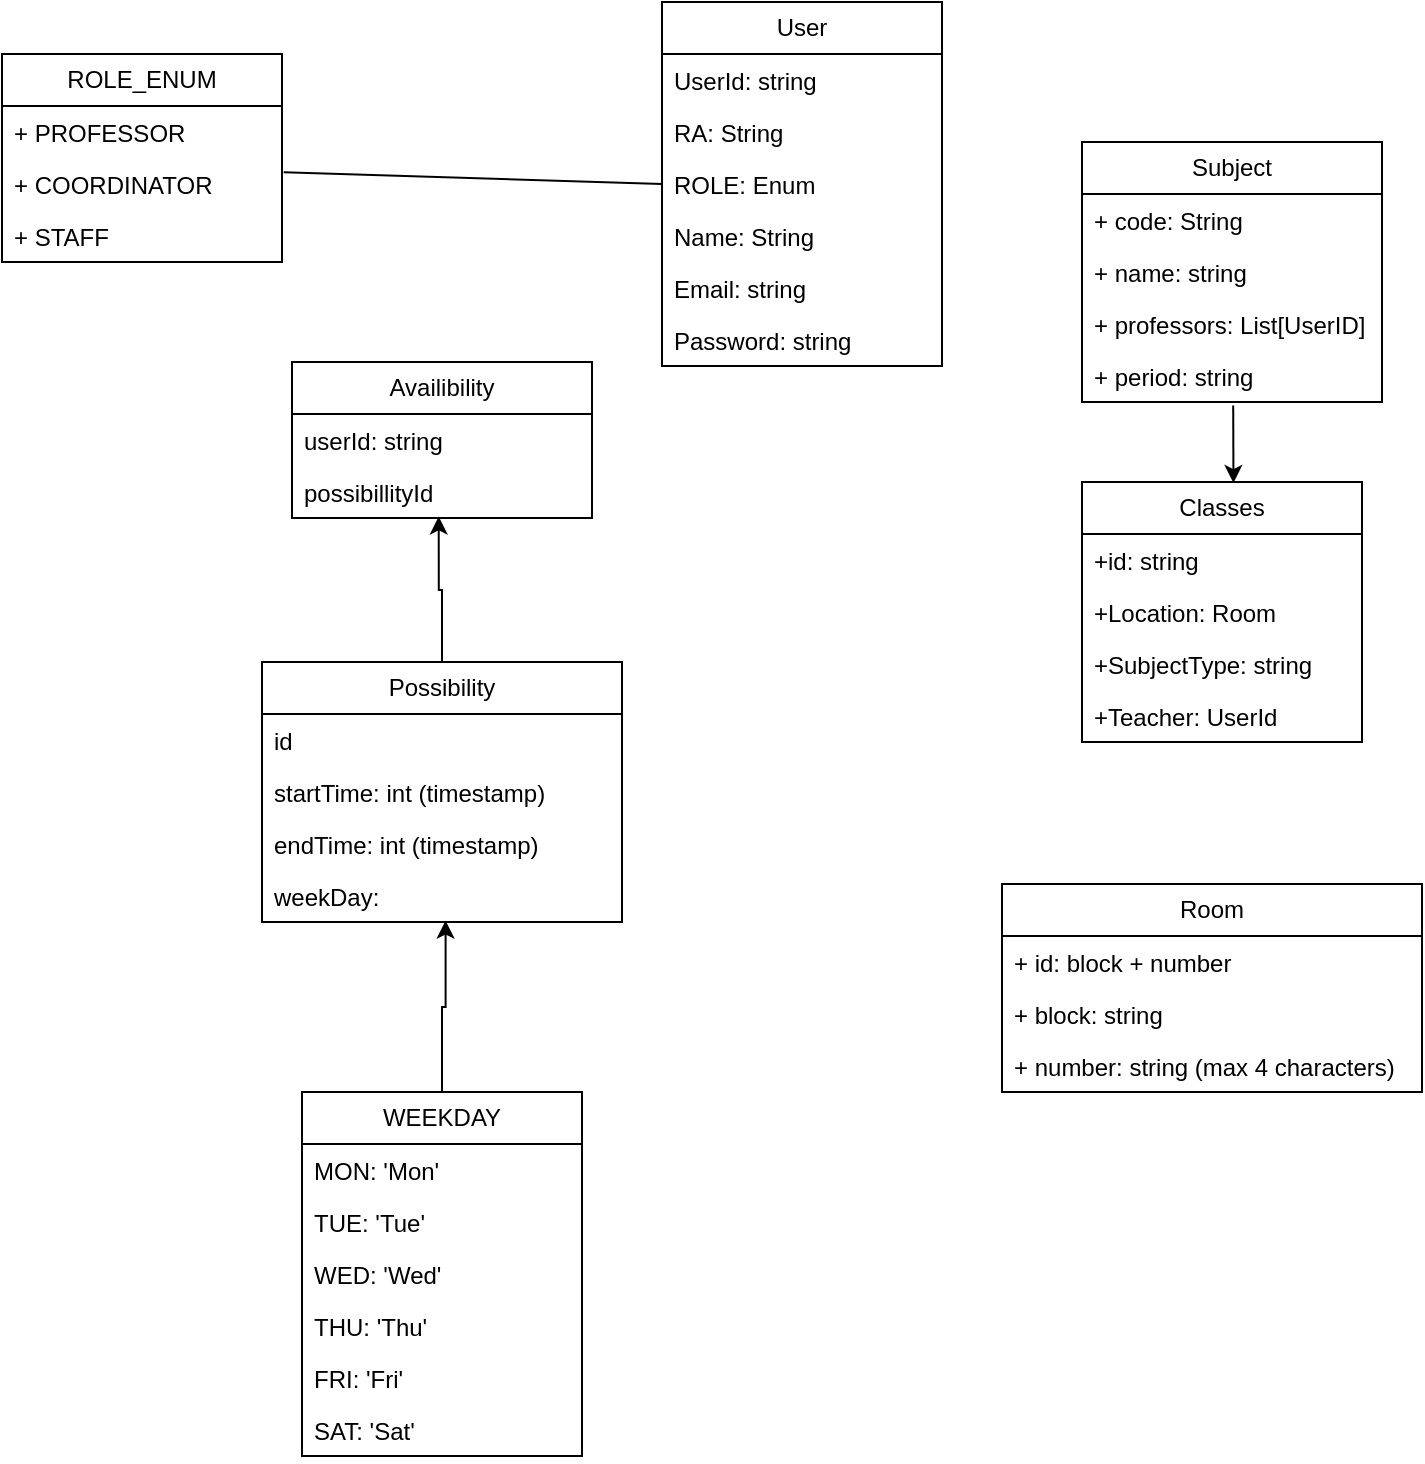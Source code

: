 <mxfile version="24.4.9" type="google">
  <diagram name="Página-1" id="IHzaLdeOFtBkrN-kL38t">
    <mxGraphModel grid="1" page="1" gridSize="10" guides="1" tooltips="1" connect="1" arrows="1" fold="1" pageScale="1" pageWidth="827" pageHeight="1169" math="0" shadow="0">
      <root>
        <mxCell id="0" />
        <mxCell id="1" parent="0" />
        <mxCell id="LT8aUoQQXbuHR3QGhIIL-1" value="User" style="swimlane;fontStyle=0;childLayout=stackLayout;horizontal=1;startSize=26;fillColor=none;horizontalStack=0;resizeParent=1;resizeParentMax=0;resizeLast=0;collapsible=1;marginBottom=0;whiteSpace=wrap;html=1;" vertex="1" parent="1">
          <mxGeometry x="390" y="40" width="140" height="182" as="geometry" />
        </mxCell>
        <mxCell id="LT8aUoQQXbuHR3QGhIIL-3" value="UserId: string" style="text;strokeColor=none;fillColor=none;align=left;verticalAlign=top;spacingLeft=4;spacingRight=4;overflow=hidden;rotatable=0;points=[[0,0.5],[1,0.5]];portConstraint=eastwest;whiteSpace=wrap;html=1;" vertex="1" parent="LT8aUoQQXbuHR3QGhIIL-1">
          <mxGeometry y="26" width="140" height="26" as="geometry" />
        </mxCell>
        <mxCell id="LT8aUoQQXbuHR3QGhIIL-4" value="RA: String" style="text;strokeColor=none;fillColor=none;align=left;verticalAlign=top;spacingLeft=4;spacingRight=4;overflow=hidden;rotatable=0;points=[[0,0.5],[1,0.5]];portConstraint=eastwest;whiteSpace=wrap;html=1;" vertex="1" parent="LT8aUoQQXbuHR3QGhIIL-1">
          <mxGeometry y="52" width="140" height="26" as="geometry" />
        </mxCell>
        <mxCell id="LT8aUoQQXbuHR3QGhIIL-25" value="ROLE: Enum" style="text;strokeColor=none;fillColor=none;align=left;verticalAlign=top;spacingLeft=4;spacingRight=4;overflow=hidden;rotatable=0;points=[[0,0.5],[1,0.5]];portConstraint=eastwest;whiteSpace=wrap;html=1;" vertex="1" parent="LT8aUoQQXbuHR3QGhIIL-1">
          <mxGeometry y="78" width="140" height="26" as="geometry" />
        </mxCell>
        <mxCell id="LT8aUoQQXbuHR3QGhIIL-37" value="Name: String" style="text;strokeColor=none;fillColor=none;align=left;verticalAlign=top;spacingLeft=4;spacingRight=4;overflow=hidden;rotatable=0;points=[[0,0.5],[1,0.5]];portConstraint=eastwest;whiteSpace=wrap;html=1;" vertex="1" parent="LT8aUoQQXbuHR3QGhIIL-1">
          <mxGeometry y="104" width="140" height="26" as="geometry" />
        </mxCell>
        <mxCell id="LT8aUoQQXbuHR3QGhIIL-38" value="Email: string" style="text;strokeColor=none;fillColor=none;align=left;verticalAlign=top;spacingLeft=4;spacingRight=4;overflow=hidden;rotatable=0;points=[[0,0.5],[1,0.5]];portConstraint=eastwest;whiteSpace=wrap;html=1;" vertex="1" parent="LT8aUoQQXbuHR3QGhIIL-1">
          <mxGeometry y="130" width="140" height="26" as="geometry" />
        </mxCell>
        <mxCell id="LT8aUoQQXbuHR3QGhIIL-44" value="Password: string" style="text;strokeColor=none;fillColor=none;align=left;verticalAlign=top;spacingLeft=4;spacingRight=4;overflow=hidden;rotatable=0;points=[[0,0.5],[1,0.5]];portConstraint=eastwest;whiteSpace=wrap;html=1;" vertex="1" parent="LT8aUoQQXbuHR3QGhIIL-1">
          <mxGeometry y="156" width="140" height="26" as="geometry" />
        </mxCell>
        <mxCell id="LT8aUoQQXbuHR3QGhIIL-13" value="Room" style="swimlane;fontStyle=0;childLayout=stackLayout;horizontal=1;startSize=26;fillColor=none;horizontalStack=0;resizeParent=1;resizeParentMax=0;resizeLast=0;collapsible=1;marginBottom=0;whiteSpace=wrap;html=1;" vertex="1" parent="1">
          <mxGeometry x="560" y="481" width="210" height="104" as="geometry" />
        </mxCell>
        <mxCell id="LT8aUoQQXbuHR3QGhIIL-14" value="+ id: block + number" style="text;strokeColor=none;fillColor=none;align=left;verticalAlign=top;spacingLeft=4;spacingRight=4;overflow=hidden;rotatable=0;points=[[0,0.5],[1,0.5]];portConstraint=eastwest;whiteSpace=wrap;html=1;" vertex="1" parent="LT8aUoQQXbuHR3QGhIIL-13">
          <mxGeometry y="26" width="210" height="26" as="geometry" />
        </mxCell>
        <mxCell id="LT8aUoQQXbuHR3QGhIIL-15" value="+ block: string" style="text;strokeColor=none;fillColor=none;align=left;verticalAlign=top;spacingLeft=4;spacingRight=4;overflow=hidden;rotatable=0;points=[[0,0.5],[1,0.5]];portConstraint=eastwest;whiteSpace=wrap;html=1;" vertex="1" parent="LT8aUoQQXbuHR3QGhIIL-13">
          <mxGeometry y="52" width="210" height="26" as="geometry" />
        </mxCell>
        <mxCell id="LT8aUoQQXbuHR3QGhIIL-16" value="+ number: string (max 4 characters)" style="text;strokeColor=none;fillColor=none;align=left;verticalAlign=top;spacingLeft=4;spacingRight=4;overflow=hidden;rotatable=0;points=[[0,0.5],[1,0.5]];portConstraint=eastwest;whiteSpace=wrap;html=1;" vertex="1" parent="LT8aUoQQXbuHR3QGhIIL-13">
          <mxGeometry y="78" width="210" height="26" as="geometry" />
        </mxCell>
        <mxCell id="LT8aUoQQXbuHR3QGhIIL-17" value="Subject" style="swimlane;fontStyle=0;childLayout=stackLayout;horizontal=1;startSize=26;fillColor=none;horizontalStack=0;resizeParent=1;resizeParentMax=0;resizeLast=0;collapsible=1;marginBottom=0;whiteSpace=wrap;html=1;" vertex="1" parent="1">
          <mxGeometry x="600" y="110" width="150" height="130" as="geometry" />
        </mxCell>
        <mxCell id="LT8aUoQQXbuHR3QGhIIL-18" value="+ code: String" style="text;strokeColor=none;fillColor=none;align=left;verticalAlign=top;spacingLeft=4;spacingRight=4;overflow=hidden;rotatable=0;points=[[0,0.5],[1,0.5]];portConstraint=eastwest;whiteSpace=wrap;html=1;" vertex="1" parent="LT8aUoQQXbuHR3QGhIIL-17">
          <mxGeometry y="26" width="150" height="26" as="geometry" />
        </mxCell>
        <mxCell id="LT8aUoQQXbuHR3QGhIIL-19" value="+ name: string" style="text;strokeColor=none;fillColor=none;align=left;verticalAlign=top;spacingLeft=4;spacingRight=4;overflow=hidden;rotatable=0;points=[[0,0.5],[1,0.5]];portConstraint=eastwest;whiteSpace=wrap;html=1;" vertex="1" parent="LT8aUoQQXbuHR3QGhIIL-17">
          <mxGeometry y="52" width="150" height="26" as="geometry" />
        </mxCell>
        <mxCell id="LT8aUoQQXbuHR3QGhIIL-20" value="+ professors: List[UserID]" style="text;strokeColor=none;fillColor=none;align=left;verticalAlign=top;spacingLeft=4;spacingRight=4;overflow=hidden;rotatable=0;points=[[0,0.5],[1,0.5]];portConstraint=eastwest;whiteSpace=wrap;html=1;" vertex="1" parent="LT8aUoQQXbuHR3QGhIIL-17">
          <mxGeometry y="78" width="150" height="26" as="geometry" />
        </mxCell>
        <mxCell id="7WcmVRJW85BS8sAUSwsT-3" value="+ period: string" style="text;strokeColor=none;fillColor=none;align=left;verticalAlign=top;spacingLeft=4;spacingRight=4;overflow=hidden;rotatable=0;points=[[0,0.5],[1,0.5]];portConstraint=eastwest;whiteSpace=wrap;html=1;" vertex="1" parent="LT8aUoQQXbuHR3QGhIIL-17">
          <mxGeometry y="104" width="150" height="26" as="geometry" />
        </mxCell>
        <mxCell id="LT8aUoQQXbuHR3QGhIIL-21" value="Classes" style="swimlane;fontStyle=0;childLayout=stackLayout;horizontal=1;startSize=26;fillColor=none;horizontalStack=0;resizeParent=1;resizeParentMax=0;resizeLast=0;collapsible=1;marginBottom=0;whiteSpace=wrap;html=1;" vertex="1" parent="1">
          <mxGeometry x="600" y="280" width="140" height="130" as="geometry" />
        </mxCell>
        <mxCell id="LT8aUoQQXbuHR3QGhIIL-22" value="+id: string" style="text;strokeColor=none;fillColor=none;align=left;verticalAlign=top;spacingLeft=4;spacingRight=4;overflow=hidden;rotatable=0;points=[[0,0.5],[1,0.5]];portConstraint=eastwest;whiteSpace=wrap;html=1;" vertex="1" parent="LT8aUoQQXbuHR3QGhIIL-21">
          <mxGeometry y="26" width="140" height="26" as="geometry" />
        </mxCell>
        <mxCell id="Jhc6XiXj05nsLunLRznl-1" value="+Location: Room" style="text;strokeColor=none;fillColor=none;align=left;verticalAlign=top;spacingLeft=4;spacingRight=4;overflow=hidden;rotatable=0;points=[[0,0.5],[1,0.5]];portConstraint=eastwest;whiteSpace=wrap;html=1;" vertex="1" parent="LT8aUoQQXbuHR3QGhIIL-21">
          <mxGeometry y="52" width="140" height="26" as="geometry" />
        </mxCell>
        <mxCell id="LT8aUoQQXbuHR3QGhIIL-23" value="+SubjectType: string" style="text;strokeColor=none;fillColor=none;align=left;verticalAlign=top;spacingLeft=4;spacingRight=4;overflow=hidden;rotatable=0;points=[[0,0.5],[1,0.5]];portConstraint=eastwest;whiteSpace=wrap;html=1;" vertex="1" parent="LT8aUoQQXbuHR3QGhIIL-21">
          <mxGeometry y="78" width="140" height="26" as="geometry" />
        </mxCell>
        <mxCell id="LT8aUoQQXbuHR3QGhIIL-24" value="+Teacher: UserId" style="text;strokeColor=none;fillColor=none;align=left;verticalAlign=top;spacingLeft=4;spacingRight=4;overflow=hidden;rotatable=0;points=[[0,0.5],[1,0.5]];portConstraint=eastwest;whiteSpace=wrap;html=1;" vertex="1" parent="LT8aUoQQXbuHR3QGhIIL-21">
          <mxGeometry y="104" width="140" height="26" as="geometry" />
        </mxCell>
        <mxCell id="LT8aUoQQXbuHR3QGhIIL-32" value="ROLE_ENUM" style="swimlane;fontStyle=0;childLayout=stackLayout;horizontal=1;startSize=26;fillColor=none;horizontalStack=0;resizeParent=1;resizeParentMax=0;resizeLast=0;collapsible=1;marginBottom=0;whiteSpace=wrap;html=1;" vertex="1" parent="1">
          <mxGeometry x="60" y="66" width="140" height="104" as="geometry" />
        </mxCell>
        <mxCell id="LT8aUoQQXbuHR3QGhIIL-33" value="+ PROFESSOR" style="text;strokeColor=none;fillColor=none;align=left;verticalAlign=top;spacingLeft=4;spacingRight=4;overflow=hidden;rotatable=0;points=[[0,0.5],[1,0.5]];portConstraint=eastwest;whiteSpace=wrap;html=1;" vertex="1" parent="LT8aUoQQXbuHR3QGhIIL-32">
          <mxGeometry y="26" width="140" height="26" as="geometry" />
        </mxCell>
        <mxCell id="LT8aUoQQXbuHR3QGhIIL-34" value="+ COORDINATOR" style="text;strokeColor=none;fillColor=none;align=left;verticalAlign=top;spacingLeft=4;spacingRight=4;overflow=hidden;rotatable=0;points=[[0,0.5],[1,0.5]];portConstraint=eastwest;whiteSpace=wrap;html=1;" vertex="1" parent="LT8aUoQQXbuHR3QGhIIL-32">
          <mxGeometry y="52" width="140" height="26" as="geometry" />
        </mxCell>
        <mxCell id="LT8aUoQQXbuHR3QGhIIL-35" value="+ STAFF" style="text;strokeColor=none;fillColor=none;align=left;verticalAlign=top;spacingLeft=4;spacingRight=4;overflow=hidden;rotatable=0;points=[[0,0.5],[1,0.5]];portConstraint=eastwest;whiteSpace=wrap;html=1;" vertex="1" parent="LT8aUoQQXbuHR3QGhIIL-32">
          <mxGeometry y="78" width="140" height="26" as="geometry" />
        </mxCell>
        <mxCell id="QKernIM4GBBUuiEV-H7C-9" value="Availibility" style="swimlane;fontStyle=0;childLayout=stackLayout;horizontal=1;startSize=26;fillColor=none;horizontalStack=0;resizeParent=1;resizeParentMax=0;resizeLast=0;collapsible=1;marginBottom=0;whiteSpace=wrap;html=1;" vertex="1" parent="1">
          <mxGeometry x="205" y="220" width="150" height="78" as="geometry" />
        </mxCell>
        <mxCell id="QKernIM4GBBUuiEV-H7C-10" value="userId: string" style="text;strokeColor=none;fillColor=none;align=left;verticalAlign=top;spacingLeft=4;spacingRight=4;overflow=hidden;rotatable=0;points=[[0,0.5],[1,0.5]];portConstraint=eastwest;whiteSpace=wrap;html=1;" vertex="1" parent="QKernIM4GBBUuiEV-H7C-9">
          <mxGeometry y="26" width="150" height="26" as="geometry" />
        </mxCell>
        <mxCell id="QKernIM4GBBUuiEV-H7C-11" value="possibillityId" style="text;strokeColor=none;fillColor=none;align=left;verticalAlign=top;spacingLeft=4;spacingRight=4;overflow=hidden;rotatable=0;points=[[0,0.5],[1,0.5]];portConstraint=eastwest;whiteSpace=wrap;html=1;" vertex="1" parent="QKernIM4GBBUuiEV-H7C-9">
          <mxGeometry y="52" width="150" height="26" as="geometry" />
        </mxCell>
        <mxCell id="Jhc6XiXj05nsLunLRznl-2" value="" style="endArrow=none;html=1;rounded=0;entryX=0;entryY=0.5;entryDx=0;entryDy=0;exitX=1.006;exitY=0.275;exitDx=0;exitDy=0;exitPerimeter=0;" edge="1" parent="1" source="LT8aUoQQXbuHR3QGhIIL-34" target="LT8aUoQQXbuHR3QGhIIL-25">
          <mxGeometry width="50" height="50" relative="1" as="geometry">
            <mxPoint x="210" y="210" as="sourcePoint" />
            <mxPoint x="260" y="160" as="targetPoint" />
          </mxGeometry>
        </mxCell>
        <mxCell id="Jhc6XiXj05nsLunLRznl-5" value="" style="endArrow=classic;html=1;rounded=0;exitX=0.504;exitY=1.066;exitDx=0;exitDy=0;exitPerimeter=0;entryX=0.541;entryY=0.004;entryDx=0;entryDy=0;entryPerimeter=0;" edge="1" parent="1" source="7WcmVRJW85BS8sAUSwsT-3" target="LT8aUoQQXbuHR3QGhIIL-21">
          <mxGeometry width="50" height="50" relative="1" as="geometry">
            <mxPoint x="770" y="290" as="sourcePoint" />
            <mxPoint x="670" y="280" as="targetPoint" />
          </mxGeometry>
        </mxCell>
        <mxCell id="LT8aUoQQXbuHR3QGhIIL-39" value="Possibility" style="swimlane;fontStyle=0;childLayout=stackLayout;horizontal=1;startSize=26;fillColor=none;horizontalStack=0;resizeParent=1;resizeParentMax=0;resizeLast=0;collapsible=1;marginBottom=0;whiteSpace=wrap;html=1;" vertex="1" parent="1">
          <mxGeometry x="190" y="370" width="180" height="130" as="geometry" />
        </mxCell>
        <mxCell id="LT8aUoQQXbuHR3QGhIIL-40" value="id" style="text;strokeColor=none;fillColor=none;align=left;verticalAlign=top;spacingLeft=4;spacingRight=4;overflow=hidden;rotatable=0;points=[[0,0.5],[1,0.5]];portConstraint=eastwest;whiteSpace=wrap;html=1;" vertex="1" parent="LT8aUoQQXbuHR3QGhIIL-39">
          <mxGeometry y="26" width="180" height="26" as="geometry" />
        </mxCell>
        <mxCell id="LT8aUoQQXbuHR3QGhIIL-41" value="startTime: int (timestamp)" style="text;strokeColor=none;fillColor=none;align=left;verticalAlign=top;spacingLeft=4;spacingRight=4;overflow=hidden;rotatable=0;points=[[0,0.5],[1,0.5]];portConstraint=eastwest;whiteSpace=wrap;html=1;" vertex="1" parent="LT8aUoQQXbuHR3QGhIIL-39">
          <mxGeometry y="52" width="180" height="26" as="geometry" />
        </mxCell>
        <mxCell id="LT8aUoQQXbuHR3QGhIIL-42" value="endTime: int (timestamp)" style="text;strokeColor=none;fillColor=none;align=left;verticalAlign=top;spacingLeft=4;spacingRight=4;overflow=hidden;rotatable=0;points=[[0,0.5],[1,0.5]];portConstraint=eastwest;whiteSpace=wrap;html=1;" vertex="1" parent="LT8aUoQQXbuHR3QGhIIL-39">
          <mxGeometry y="78" width="180" height="26" as="geometry" />
        </mxCell>
        <mxCell id="LT8aUoQQXbuHR3QGhIIL-46" value="weekDay:" style="text;strokeColor=none;fillColor=none;align=left;verticalAlign=top;spacingLeft=4;spacingRight=4;overflow=hidden;rotatable=0;points=[[0,0.5],[1,0.5]];portConstraint=eastwest;whiteSpace=wrap;html=1;" vertex="1" parent="LT8aUoQQXbuHR3QGhIIL-39">
          <mxGeometry y="104" width="180" height="26" as="geometry" />
        </mxCell>
        <mxCell id="LT8aUoQQXbuHR3QGhIIL-45" style="edgeStyle=orthogonalEdgeStyle;rounded=0;orthogonalLoop=1;jettySize=auto;html=1;exitX=0.5;exitY=0;exitDx=0;exitDy=0;entryX=0.489;entryY=0.971;entryDx=0;entryDy=0;entryPerimeter=0;" edge="1" parent="1" source="LT8aUoQQXbuHR3QGhIIL-39" target="QKernIM4GBBUuiEV-H7C-11">
          <mxGeometry relative="1" as="geometry" />
        </mxCell>
        <mxCell id="LT8aUoQQXbuHR3QGhIIL-47" value="WEEKDAY" style="swimlane;fontStyle=0;childLayout=stackLayout;horizontal=1;startSize=26;fillColor=none;horizontalStack=0;resizeParent=1;resizeParentMax=0;resizeLast=0;collapsible=1;marginBottom=0;whiteSpace=wrap;html=1;" vertex="1" parent="1">
          <mxGeometry x="210" y="585" width="140" height="182" as="geometry" />
        </mxCell>
        <mxCell id="LT8aUoQQXbuHR3QGhIIL-48" value="MON: &#39;Mon&#39;" style="text;strokeColor=none;fillColor=none;align=left;verticalAlign=top;spacingLeft=4;spacingRight=4;overflow=hidden;rotatable=0;points=[[0,0.5],[1,0.5]];portConstraint=eastwest;whiteSpace=wrap;html=1;" vertex="1" parent="LT8aUoQQXbuHR3QGhIIL-47">
          <mxGeometry y="26" width="140" height="26" as="geometry" />
        </mxCell>
        <mxCell id="LT8aUoQQXbuHR3QGhIIL-49" value="TUE: &#39;Tue&#39;" style="text;strokeColor=none;fillColor=none;align=left;verticalAlign=top;spacingLeft=4;spacingRight=4;overflow=hidden;rotatable=0;points=[[0,0.5],[1,0.5]];portConstraint=eastwest;whiteSpace=wrap;html=1;" vertex="1" parent="LT8aUoQQXbuHR3QGhIIL-47">
          <mxGeometry y="52" width="140" height="26" as="geometry" />
        </mxCell>
        <mxCell id="LT8aUoQQXbuHR3QGhIIL-50" value="WED: &#39;Wed&#39;" style="text;strokeColor=none;fillColor=none;align=left;verticalAlign=top;spacingLeft=4;spacingRight=4;overflow=hidden;rotatable=0;points=[[0,0.5],[1,0.5]];portConstraint=eastwest;whiteSpace=wrap;html=1;" vertex="1" parent="LT8aUoQQXbuHR3QGhIIL-47">
          <mxGeometry y="78" width="140" height="26" as="geometry" />
        </mxCell>
        <mxCell id="LT8aUoQQXbuHR3QGhIIL-51" value="THU: &#39;Thu&#39;" style="text;strokeColor=none;fillColor=none;align=left;verticalAlign=top;spacingLeft=4;spacingRight=4;overflow=hidden;rotatable=0;points=[[0,0.5],[1,0.5]];portConstraint=eastwest;whiteSpace=wrap;html=1;" vertex="1" parent="LT8aUoQQXbuHR3QGhIIL-47">
          <mxGeometry y="104" width="140" height="26" as="geometry" />
        </mxCell>
        <mxCell id="LT8aUoQQXbuHR3QGhIIL-52" value="FRI: &#39;Fri&#39;" style="text;strokeColor=none;fillColor=none;align=left;verticalAlign=top;spacingLeft=4;spacingRight=4;overflow=hidden;rotatable=0;points=[[0,0.5],[1,0.5]];portConstraint=eastwest;whiteSpace=wrap;html=1;" vertex="1" parent="LT8aUoQQXbuHR3QGhIIL-47">
          <mxGeometry y="130" width="140" height="26" as="geometry" />
        </mxCell>
        <mxCell id="LT8aUoQQXbuHR3QGhIIL-53" value="SAT: &#39;Sat&#39;" style="text;strokeColor=none;fillColor=none;align=left;verticalAlign=top;spacingLeft=4;spacingRight=4;overflow=hidden;rotatable=0;points=[[0,0.5],[1,0.5]];portConstraint=eastwest;whiteSpace=wrap;html=1;" vertex="1" parent="LT8aUoQQXbuHR3QGhIIL-47">
          <mxGeometry y="156" width="140" height="26" as="geometry" />
        </mxCell>
        <mxCell id="LT8aUoQQXbuHR3QGhIIL-54" style="edgeStyle=orthogonalEdgeStyle;rounded=0;orthogonalLoop=1;jettySize=auto;html=1;entryX=0.51;entryY=0.973;entryDx=0;entryDy=0;entryPerimeter=0;" edge="1" parent="1" source="LT8aUoQQXbuHR3QGhIIL-47" target="LT8aUoQQXbuHR3QGhIIL-46">
          <mxGeometry relative="1" as="geometry" />
        </mxCell>
      </root>
    </mxGraphModel>
  </diagram>
</mxfile>
